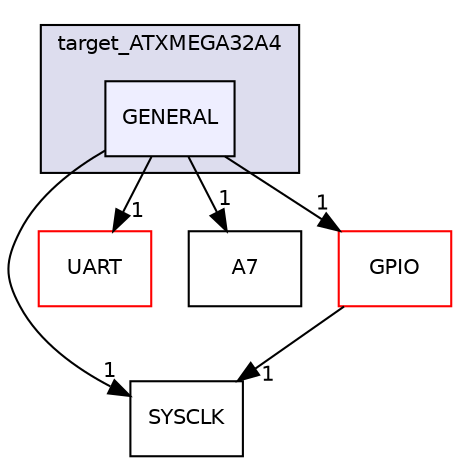 digraph "target_ATXMEGA32A4/GENERAL" {
  compound=true
  node [ fontsize="10", fontname="Helvetica"];
  edge [ labelfontsize="10", labelfontname="Helvetica"];
  subgraph clusterdir_4d3086cb5a005cf66789cee29374f6b0 {
    graph [ bgcolor="#ddddee", pencolor="black", label="target_ATXMEGA32A4" fontname="Helvetica", fontsize="10", URL="dir_4d3086cb5a005cf66789cee29374f6b0.html"]
  dir_3e0ca7cb7299d4857ef720dca536dab1 [shape=box, label="GENERAL", style="filled", fillcolor="#eeeeff", pencolor="black", URL="dir_3e0ca7cb7299d4857ef720dca536dab1.html"];
  }
  dir_c8a9b24e70ca0c90adeff1774c546ea7 [shape=box label="SYSCLK" URL="dir_c8a9b24e70ca0c90adeff1774c546ea7.html"];
  dir_d35678748af7132c48a06c0dd42869aa [shape=box label="UART" fillcolor="white" style="filled" color="red" URL="dir_d35678748af7132c48a06c0dd42869aa.html"];
  dir_59fc7b9d3e2229cf2f09cfa33e6db08c [shape=box label="A7" URL="dir_59fc7b9d3e2229cf2f09cfa33e6db08c.html"];
  dir_542572e8d37375c3f3369ee7fe6371f6 [shape=box label="GPIO" fillcolor="white" style="filled" color="red" URL="dir_542572e8d37375c3f3369ee7fe6371f6.html"];
  dir_3e0ca7cb7299d4857ef720dca536dab1->dir_c8a9b24e70ca0c90adeff1774c546ea7 [headlabel="1", labeldistance=1.5 headhref="dir_000003_000007.html"];
  dir_3e0ca7cb7299d4857ef720dca536dab1->dir_d35678748af7132c48a06c0dd42869aa [headlabel="1", labeldistance=1.5 headhref="dir_000003_000008.html"];
  dir_3e0ca7cb7299d4857ef720dca536dab1->dir_59fc7b9d3e2229cf2f09cfa33e6db08c [headlabel="1", labeldistance=1.5 headhref="dir_000003_000001.html"];
  dir_3e0ca7cb7299d4857ef720dca536dab1->dir_542572e8d37375c3f3369ee7fe6371f6 [headlabel="1", labeldistance=1.5 headhref="dir_000003_000004.html"];
  dir_542572e8d37375c3f3369ee7fe6371f6->dir_c8a9b24e70ca0c90adeff1774c546ea7 [headlabel="1", labeldistance=1.5 headhref="dir_000004_000007.html"];
}
